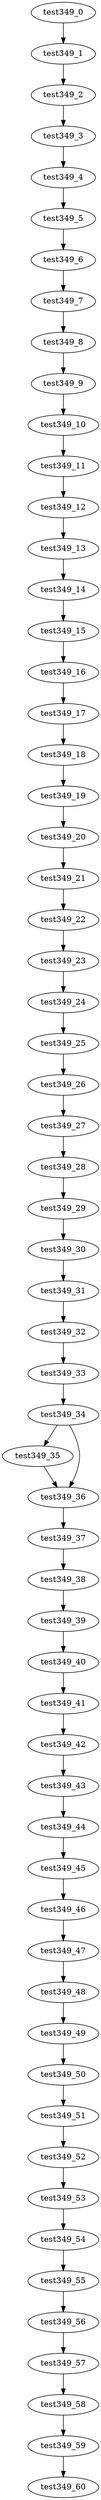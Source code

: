 digraph G {
test349_0->test349_1;
test349_1->test349_2;
test349_2->test349_3;
test349_3->test349_4;
test349_4->test349_5;
test349_5->test349_6;
test349_6->test349_7;
test349_7->test349_8;
test349_8->test349_9;
test349_9->test349_10;
test349_10->test349_11;
test349_11->test349_12;
test349_12->test349_13;
test349_13->test349_14;
test349_14->test349_15;
test349_15->test349_16;
test349_16->test349_17;
test349_17->test349_18;
test349_18->test349_19;
test349_19->test349_20;
test349_20->test349_21;
test349_21->test349_22;
test349_22->test349_23;
test349_23->test349_24;
test349_24->test349_25;
test349_25->test349_26;
test349_26->test349_27;
test349_27->test349_28;
test349_28->test349_29;
test349_29->test349_30;
test349_30->test349_31;
test349_31->test349_32;
test349_32->test349_33;
test349_33->test349_34;
test349_34->test349_35;
test349_34->test349_36;
test349_35->test349_36;
test349_36->test349_37;
test349_37->test349_38;
test349_38->test349_39;
test349_39->test349_40;
test349_40->test349_41;
test349_41->test349_42;
test349_42->test349_43;
test349_43->test349_44;
test349_44->test349_45;
test349_45->test349_46;
test349_46->test349_47;
test349_47->test349_48;
test349_48->test349_49;
test349_49->test349_50;
test349_50->test349_51;
test349_51->test349_52;
test349_52->test349_53;
test349_53->test349_54;
test349_54->test349_55;
test349_55->test349_56;
test349_56->test349_57;
test349_57->test349_58;
test349_58->test349_59;
test349_59->test349_60;

}

